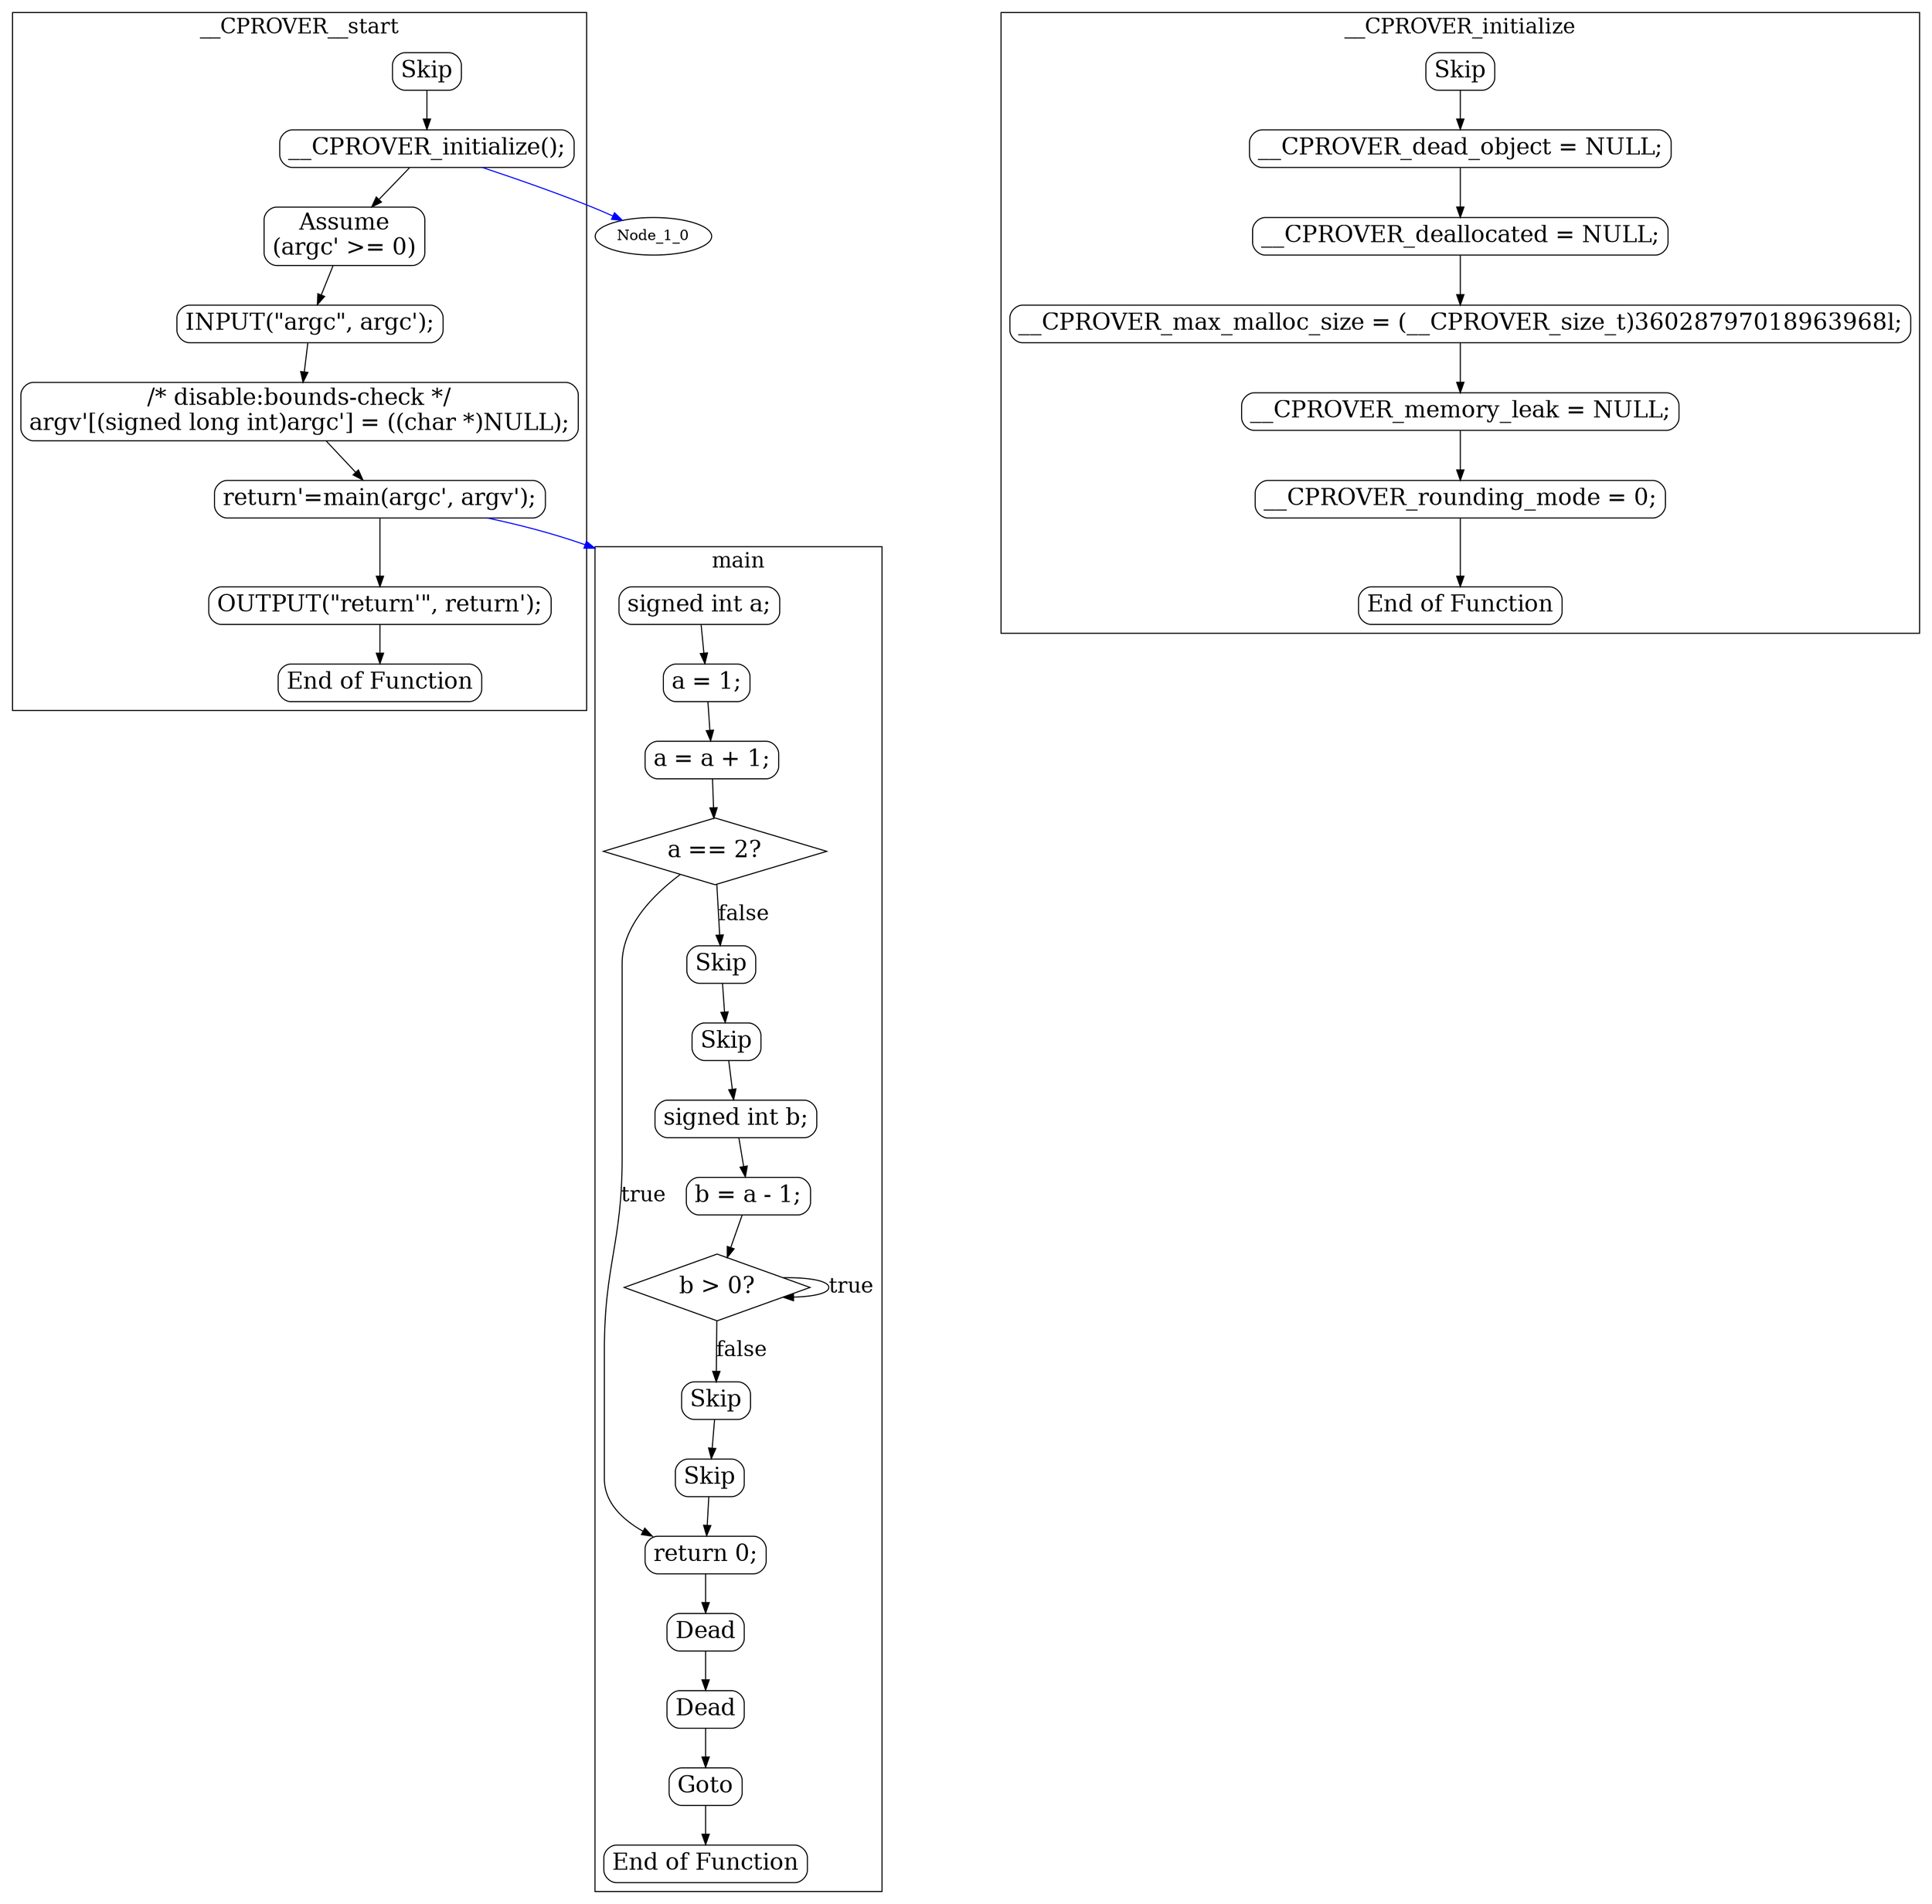 digraph G {
color=black;orientation=portrait;fontsize=20;compound=true;size="30,40";ratio=compress;
subgraph "cluster_main" {
label="main";
Node_0_0 [shape=Mrecord,fontsize=22,label="signed int a;"];
Node_0_0 -> Node_0_1 ;
Node_0_1 [shape=Mrecord,fontsize=22,label="a = 1;"];
Node_0_1 -> Node_0_2 ;
Node_0_2 [shape=Mrecord,fontsize=22,label="a = a + 1;"];
Node_0_2 -> Node_0_3 ;
Node_0_3 [shape=diamond,fontsize=22,label="a == 2?"];
Node_0_3 -> Node_0_11 [fontsize=20,label="true"];
Node_0_3 -> Node_0_4 [fontsize=20,label="false"];
Node_0_11 [shape=Mrecord,fontsize=22,label="return 0;"];
Node_0_11 -> Node_0_12 ;
Node_0_4 [shape=Mrecord,fontsize=22,label="Skip"];
Node_0_4 -> Node_0_5 ;
Node_0_12 [shape=Mrecord,fontsize=22,label="Dead"];
Node_0_12 -> Node_0_13 ;
Node_0_5 [shape=Mrecord,fontsize=22,label="Skip"];
Node_0_5 -> Node_0_6 ;
Node_0_13 [shape=Mrecord,fontsize=22,label="Dead"];
Node_0_13 -> Node_0_14 ;
Node_0_6 [shape=Mrecord,fontsize=22,label="signed int b;"];
Node_0_6 -> Node_0_7 ;
Node_0_14 [shape=Mrecord,fontsize=22,label="Goto"];
Node_0_14 -> Node_0_15 ;
Node_0_7 [shape=Mrecord,fontsize=22,label="b = a - 1;"];
Node_0_7 -> Node_0_8 ;
Node_0_15 [shape=Mrecord,fontsize=22,label="End of Function"];
Node_0_8 [shape=diamond,fontsize=22,label="b \> 0?"];
Node_0_8 -> Node_0_8 [fontsize=20,label="true"];
Node_0_8 -> Node_0_9 [fontsize=20,label="false"];
Node_0_9 [shape=Mrecord,fontsize=22,label="Skip"];
Node_0_9 -> Node_0_10 ;
Node_0_10 [shape=Mrecord,fontsize=22,label="Skip"];
Node_0_10 -> Node_0_11 ;
}
subgraph "cluster___CPROVER_initialize" {
label="__CPROVER_initialize";
Node_1_16 [shape=Mrecord,fontsize=22,label="Skip"];
Node_1_16 -> Node_1_17 ;
Node_1_17 [shape=Mrecord,fontsize=22,label="__CPROVER_dead_object = NULL;"];
Node_1_17 -> Node_1_18 ;
Node_1_18 [shape=Mrecord,fontsize=22,label="__CPROVER_deallocated = NULL;"];
Node_1_18 -> Node_1_19 ;
Node_1_19 [shape=Mrecord,fontsize=22,label="__CPROVER_max_malloc_size = (__CPROVER_size_t)36028797018963968l;"];
Node_1_19 -> Node_1_20 ;
Node_1_20 [shape=Mrecord,fontsize=22,label="__CPROVER_memory_leak = NULL;"];
Node_1_20 -> Node_1_21 ;
Node_1_21 [shape=Mrecord,fontsize=22,label="__CPROVER_rounding_mode = 0;"];
Node_1_21 -> Node_1_22 ;
Node_1_22 [shape=Mrecord,fontsize=22,label="End of Function"];
}
subgraph "cluster___CPROVER__start" {
label="__CPROVER__start";
Node_2_23 [shape=Mrecord,fontsize=22,label="Skip"];
Node_2_23 -> Node_2_24 ;
Node_2_24 [shape=Mrecord,fontsize=22,label="__CPROVER_initialize();"];
Node_2_24 -> Node_2_25 ;
Node_2_25 [shape=Mrecord,fontsize=22,label="Assume\n(argc' \>= 0)"];
Node_2_25 -> Node_2_26 ;
Node_2_26 [shape=Mrecord,fontsize=22,label="INPUT(\"argc\", argc');"];
Node_2_26 -> Node_2_27 ;
Node_2_27 [shape=Mrecord,fontsize=22,label="/* disable:bounds-check */\nargv'[(signed long int)argc'] = ((char *)NULL);"];
Node_2_27 -> Node_2_28 ;
Node_2_28 [shape=Mrecord,fontsize=22,label="return'=main(argc', argv');"];
Node_2_28 -> Node_2_29 ;
Node_2_29 [shape=Mrecord,fontsize=22,label="OUTPUT(\"return'\", return');"];
Node_2_29 -> Node_2_30 ;
Node_2_30 [shape=Mrecord,fontsize=22,label="End of Function"];
}
Node_2_24 -> Node_1_0 [lhead="cluster___CPROVER_initialize",color=blue];
Node_2_28 -> Node_0_0 [lhead="cluster_main",color=blue];
}
